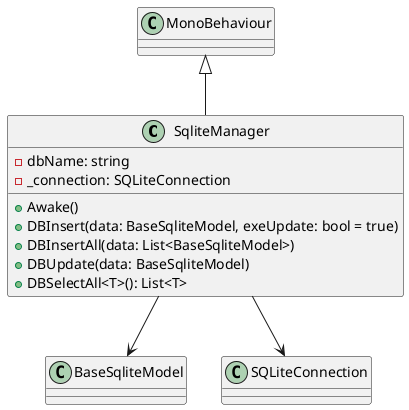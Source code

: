 @startuml
class SqliteManager {
    - dbName: string
    - _connection: SQLiteConnection
    + Awake()
    + DBInsert(data: BaseSqliteModel, exeUpdate: bool = true)
    + DBInsertAll(data: List<BaseSqliteModel>)
    + DBUpdate(data: BaseSqliteModel)
    + DBSelectAll<T>(): List<T>
}

SqliteManager --> BaseSqliteModel
SqliteManager --> SQLiteConnection
MonoBehaviour <|-- SqliteManager
@enduml